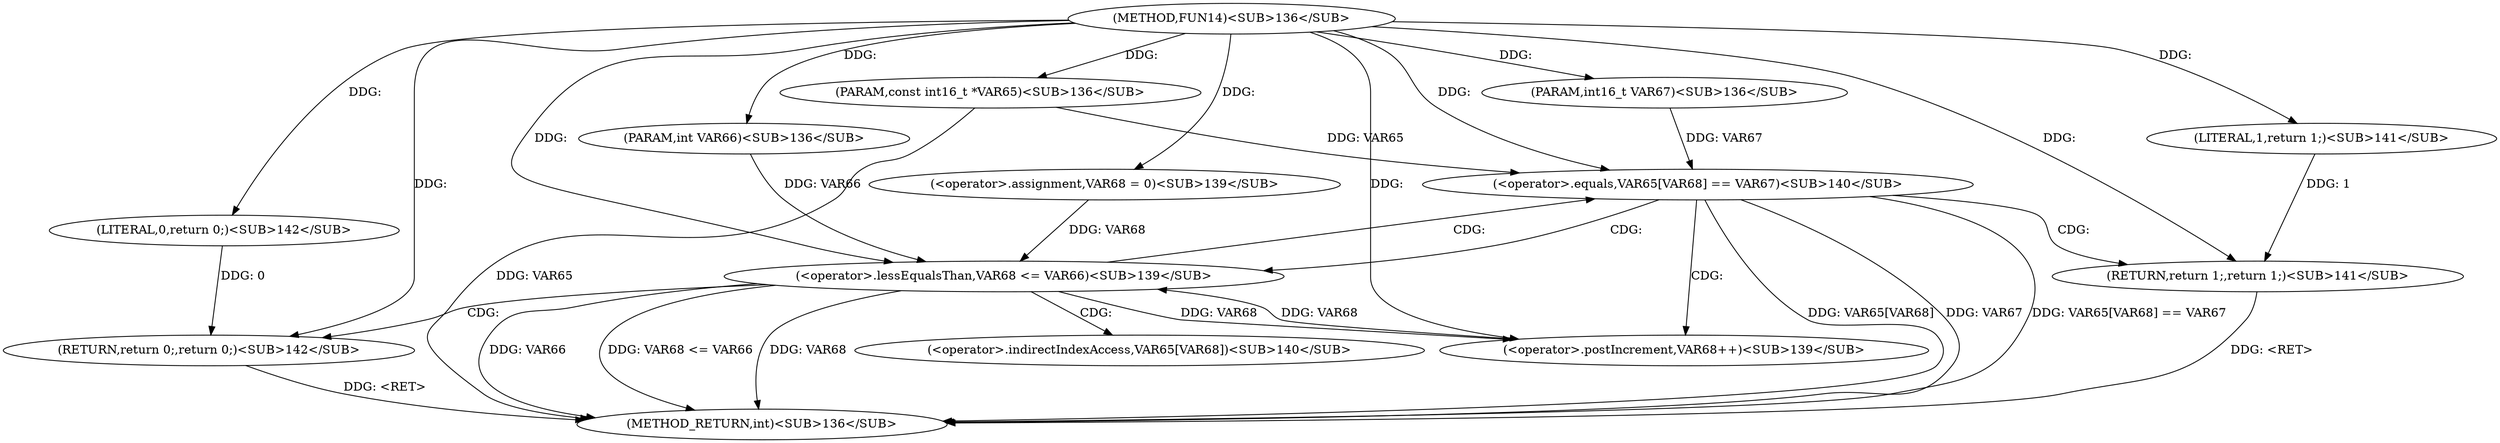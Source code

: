 
digraph "FUN14" {  

"793" [label = "(METHOD,FUN14)<SUB>136</SUB>" ]

"820" [label = "(METHOD_RETURN,int)<SUB>136</SUB>" ]

"794" [label = "(PARAM,const int16_t *VAR65)<SUB>136</SUB>" ]

"795" [label = "(PARAM,int VAR66)<SUB>136</SUB>" ]

"796" [label = "(PARAM,int16_t VAR67)<SUB>136</SUB>" ]

"818" [label = "(RETURN,return 0;,return 0;)<SUB>142</SUB>" ]

"804" [label = "(&lt;operator&gt;.lessEqualsThan,VAR68 &lt;= VAR66)<SUB>139</SUB>" ]

"807" [label = "(&lt;operator&gt;.postIncrement,VAR68++)<SUB>139</SUB>" ]

"819" [label = "(LITERAL,0,return 0;)<SUB>142</SUB>" ]

"801" [label = "(&lt;operator&gt;.assignment,VAR68 = 0)<SUB>139</SUB>" ]

"810" [label = "(&lt;operator&gt;.equals,VAR65[VAR68] == VAR67)<SUB>140</SUB>" ]

"816" [label = "(RETURN,return 1;,return 1;)<SUB>141</SUB>" ]

"817" [label = "(LITERAL,1,return 1;)<SUB>141</SUB>" ]

"811" [label = "(&lt;operator&gt;.indirectIndexAccess,VAR65[VAR68])<SUB>140</SUB>" ]

  "816" -> "820"  [ label = "DDG: &lt;RET&gt;"] 

  "818" -> "820"  [ label = "DDG: &lt;RET&gt;"] 

  "794" -> "820"  [ label = "DDG: VAR65"] 

  "804" -> "820"  [ label = "DDG: VAR68"] 

  "804" -> "820"  [ label = "DDG: VAR66"] 

  "804" -> "820"  [ label = "DDG: VAR68 &lt;= VAR66"] 

  "810" -> "820"  [ label = "DDG: VAR65[VAR68]"] 

  "810" -> "820"  [ label = "DDG: VAR67"] 

  "810" -> "820"  [ label = "DDG: VAR65[VAR68] == VAR67"] 

  "793" -> "794"  [ label = "DDG: "] 

  "793" -> "795"  [ label = "DDG: "] 

  "793" -> "796"  [ label = "DDG: "] 

  "819" -> "818"  [ label = "DDG: 0"] 

  "793" -> "818"  [ label = "DDG: "] 

  "793" -> "819"  [ label = "DDG: "] 

  "793" -> "801"  [ label = "DDG: "] 

  "801" -> "804"  [ label = "DDG: VAR68"] 

  "807" -> "804"  [ label = "DDG: VAR68"] 

  "793" -> "804"  [ label = "DDG: "] 

  "795" -> "804"  [ label = "DDG: VAR66"] 

  "804" -> "807"  [ label = "DDG: VAR68"] 

  "793" -> "807"  [ label = "DDG: "] 

  "794" -> "810"  [ label = "DDG: VAR65"] 

  "796" -> "810"  [ label = "DDG: VAR67"] 

  "793" -> "810"  [ label = "DDG: "] 

  "817" -> "816"  [ label = "DDG: 1"] 

  "793" -> "816"  [ label = "DDG: "] 

  "793" -> "817"  [ label = "DDG: "] 

  "804" -> "811"  [ label = "CDG: "] 

  "804" -> "818"  [ label = "CDG: "] 

  "804" -> "810"  [ label = "CDG: "] 

  "810" -> "804"  [ label = "CDG: "] 

  "810" -> "816"  [ label = "CDG: "] 

  "810" -> "807"  [ label = "CDG: "] 

}